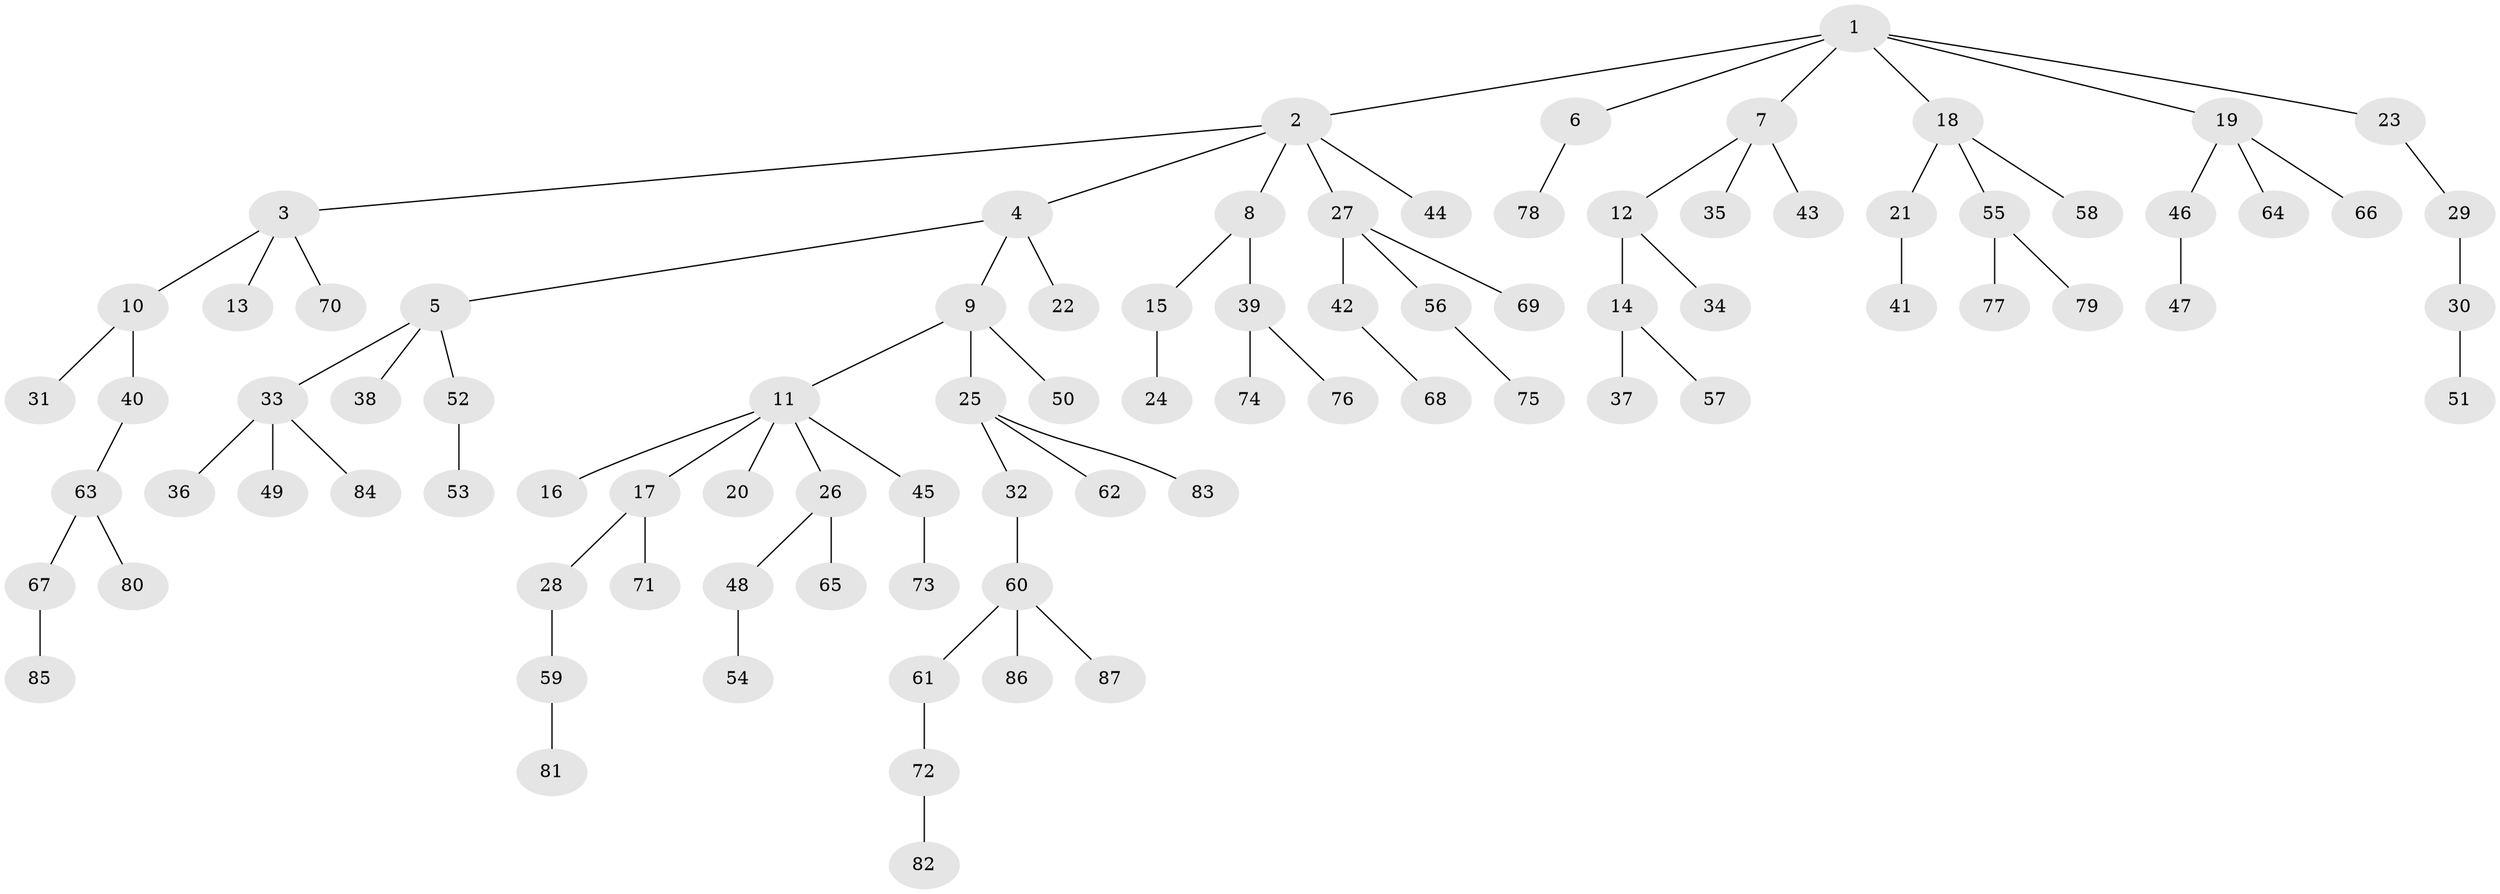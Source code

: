 // Generated by graph-tools (version 1.1) at 2025/15/03/09/25 04:15:27]
// undirected, 87 vertices, 86 edges
graph export_dot {
graph [start="1"]
  node [color=gray90,style=filled];
  1;
  2;
  3;
  4;
  5;
  6;
  7;
  8;
  9;
  10;
  11;
  12;
  13;
  14;
  15;
  16;
  17;
  18;
  19;
  20;
  21;
  22;
  23;
  24;
  25;
  26;
  27;
  28;
  29;
  30;
  31;
  32;
  33;
  34;
  35;
  36;
  37;
  38;
  39;
  40;
  41;
  42;
  43;
  44;
  45;
  46;
  47;
  48;
  49;
  50;
  51;
  52;
  53;
  54;
  55;
  56;
  57;
  58;
  59;
  60;
  61;
  62;
  63;
  64;
  65;
  66;
  67;
  68;
  69;
  70;
  71;
  72;
  73;
  74;
  75;
  76;
  77;
  78;
  79;
  80;
  81;
  82;
  83;
  84;
  85;
  86;
  87;
  1 -- 2;
  1 -- 6;
  1 -- 7;
  1 -- 18;
  1 -- 19;
  1 -- 23;
  2 -- 3;
  2 -- 4;
  2 -- 8;
  2 -- 27;
  2 -- 44;
  3 -- 10;
  3 -- 13;
  3 -- 70;
  4 -- 5;
  4 -- 9;
  4 -- 22;
  5 -- 33;
  5 -- 38;
  5 -- 52;
  6 -- 78;
  7 -- 12;
  7 -- 35;
  7 -- 43;
  8 -- 15;
  8 -- 39;
  9 -- 11;
  9 -- 25;
  9 -- 50;
  10 -- 31;
  10 -- 40;
  11 -- 16;
  11 -- 17;
  11 -- 20;
  11 -- 26;
  11 -- 45;
  12 -- 14;
  12 -- 34;
  14 -- 37;
  14 -- 57;
  15 -- 24;
  17 -- 28;
  17 -- 71;
  18 -- 21;
  18 -- 55;
  18 -- 58;
  19 -- 46;
  19 -- 64;
  19 -- 66;
  21 -- 41;
  23 -- 29;
  25 -- 32;
  25 -- 62;
  25 -- 83;
  26 -- 48;
  26 -- 65;
  27 -- 42;
  27 -- 56;
  27 -- 69;
  28 -- 59;
  29 -- 30;
  30 -- 51;
  32 -- 60;
  33 -- 36;
  33 -- 49;
  33 -- 84;
  39 -- 74;
  39 -- 76;
  40 -- 63;
  42 -- 68;
  45 -- 73;
  46 -- 47;
  48 -- 54;
  52 -- 53;
  55 -- 77;
  55 -- 79;
  56 -- 75;
  59 -- 81;
  60 -- 61;
  60 -- 86;
  60 -- 87;
  61 -- 72;
  63 -- 67;
  63 -- 80;
  67 -- 85;
  72 -- 82;
}
